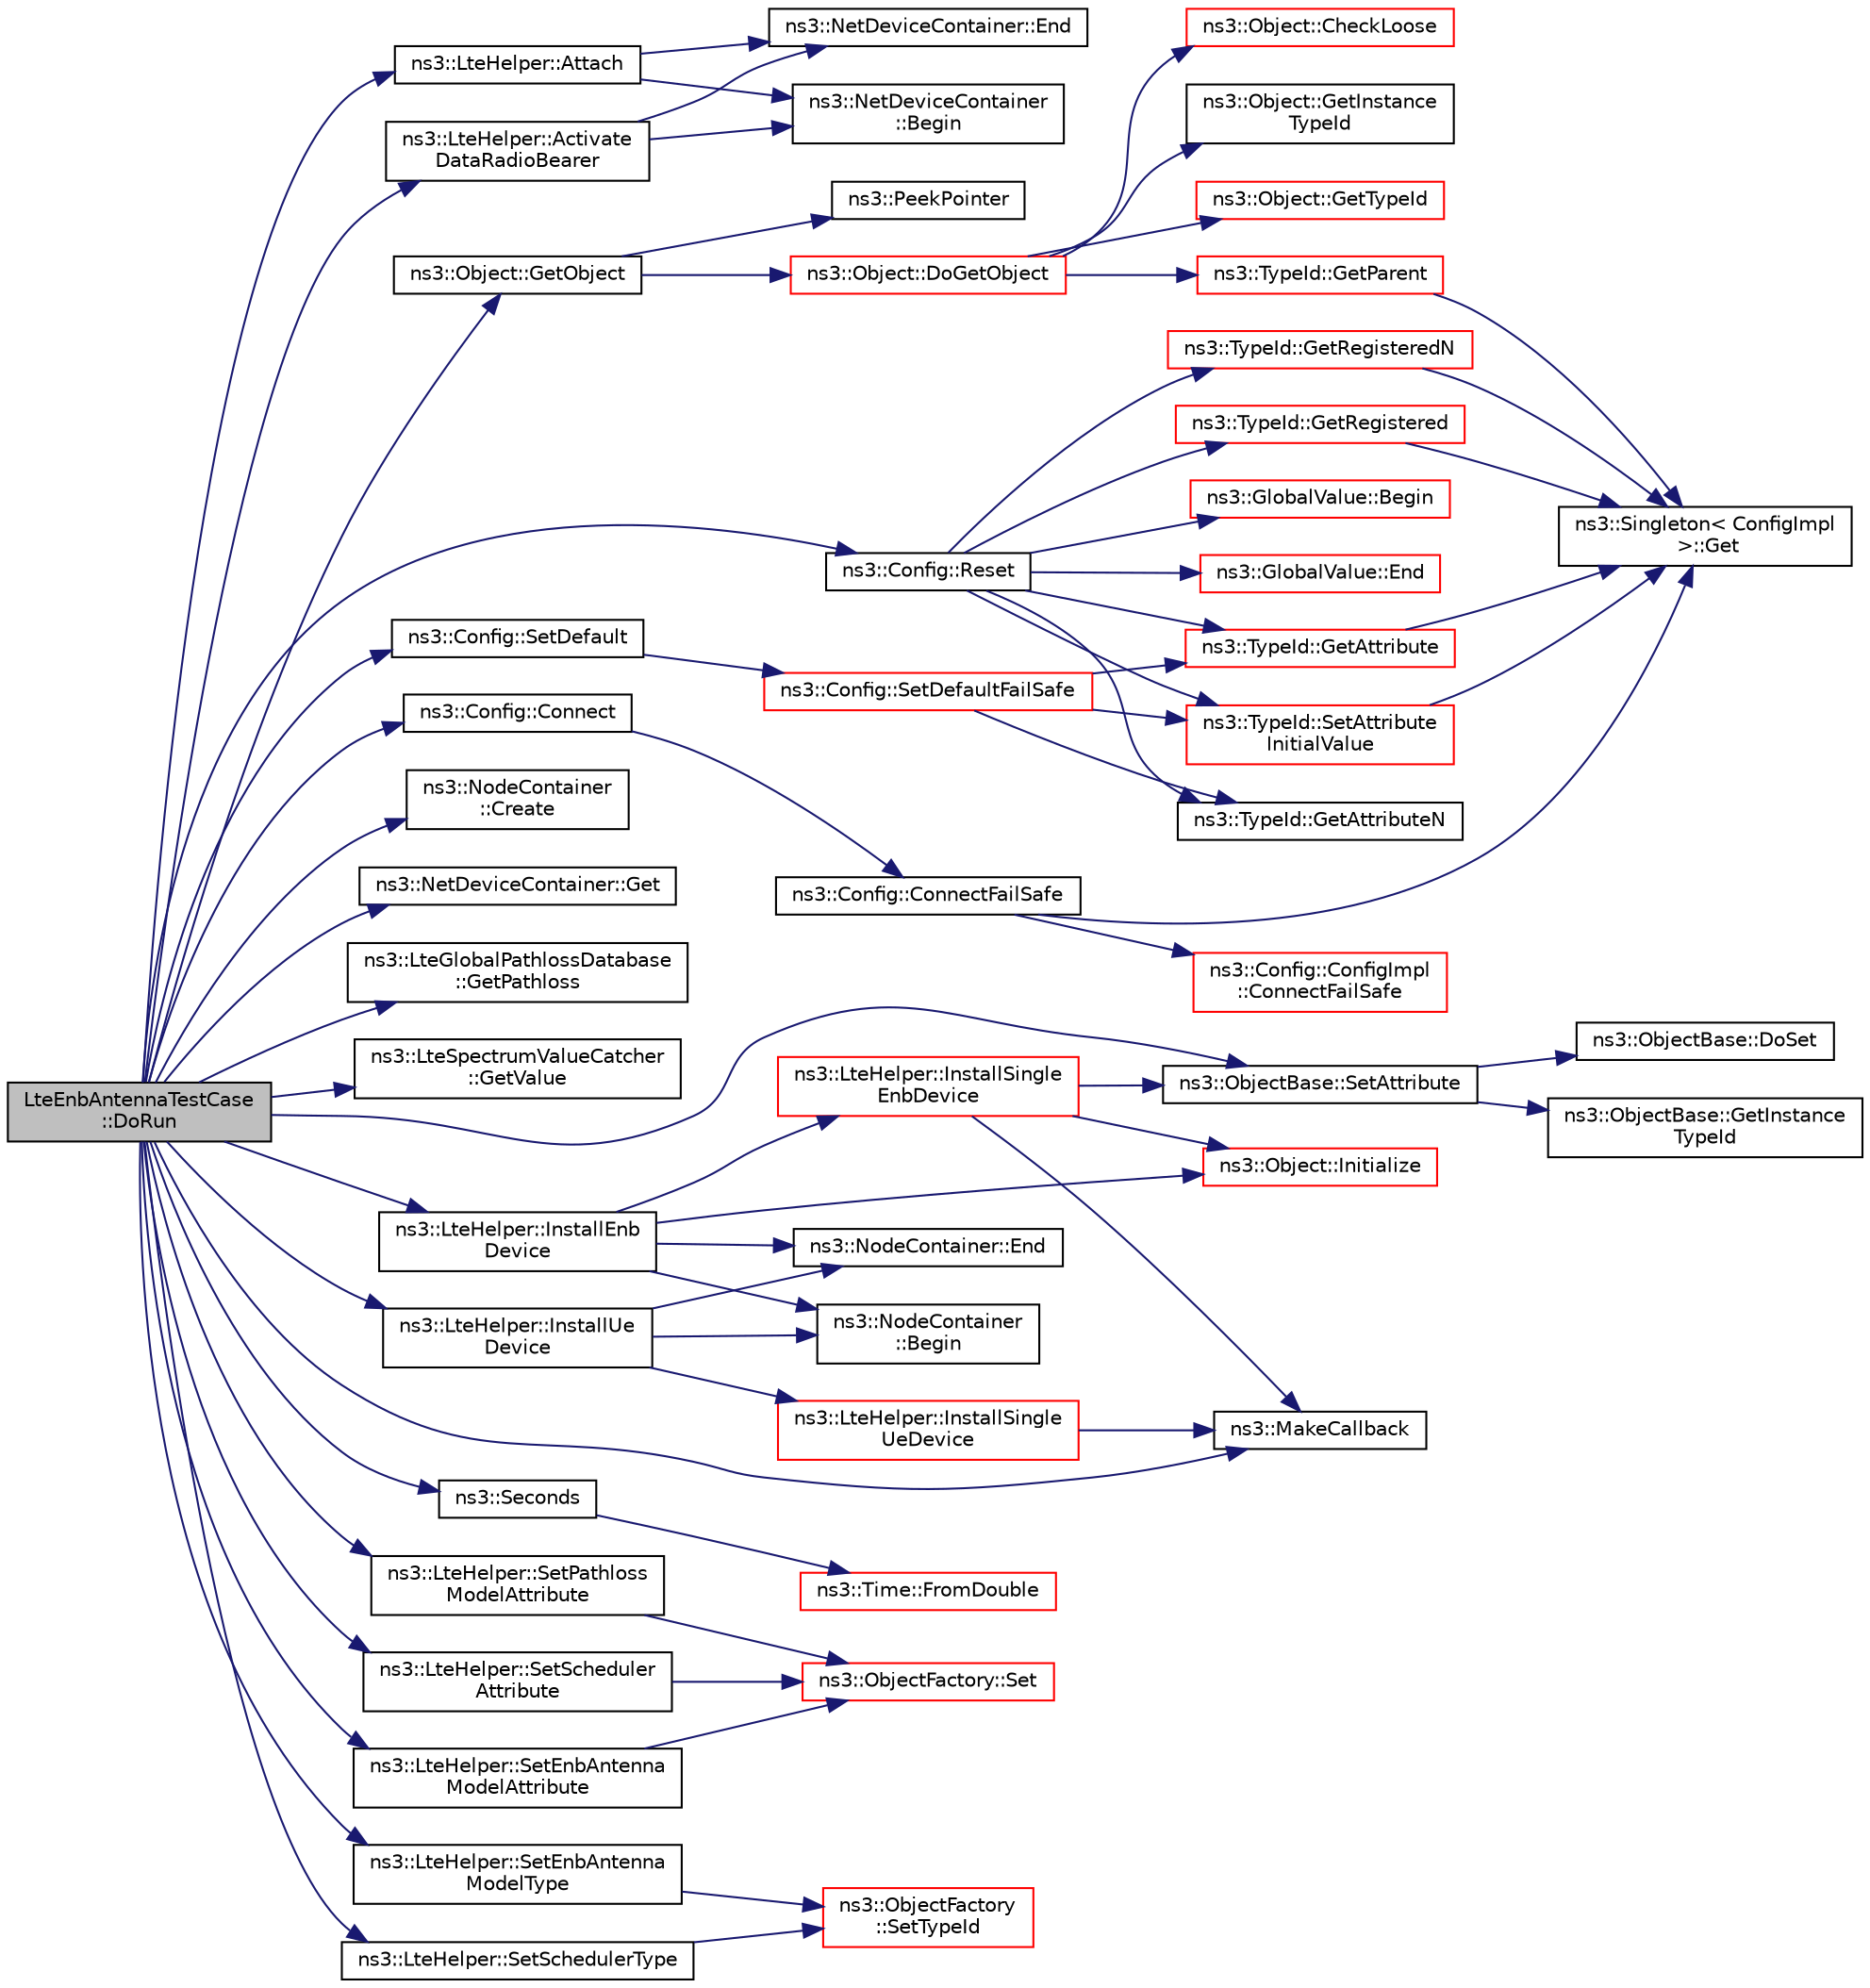 digraph "LteEnbAntennaTestCase::DoRun"
{
 // LATEX_PDF_SIZE
  edge [fontname="Helvetica",fontsize="10",labelfontname="Helvetica",labelfontsize="10"];
  node [fontname="Helvetica",fontsize="10",shape=record];
  rankdir="LR";
  Node1 [label="LteEnbAntennaTestCase\l::DoRun",height=0.2,width=0.4,color="black", fillcolor="grey75", style="filled", fontcolor="black",tooltip="Implementation to actually run this TestCase."];
  Node1 -> Node2 [color="midnightblue",fontsize="10",style="solid",fontname="Helvetica"];
  Node2 [label="ns3::LteHelper::Activate\lDataRadioBearer",height=0.2,width=0.4,color="black", fillcolor="white", style="filled",URL="$classns3_1_1_lte_helper.html#ac896e16cf162e4beeaa292d39ab1b700",tooltip="Activate a Data Radio Bearer on a given UE devices (for LTE-only simulation)."];
  Node2 -> Node3 [color="midnightblue",fontsize="10",style="solid",fontname="Helvetica"];
  Node3 [label="ns3::NetDeviceContainer\l::Begin",height=0.2,width=0.4,color="black", fillcolor="white", style="filled",URL="$classns3_1_1_net_device_container.html#a4ddc336af319061f5b61c515f0453242",tooltip="Get an iterator which refers to the first NetDevice in the container."];
  Node2 -> Node4 [color="midnightblue",fontsize="10",style="solid",fontname="Helvetica"];
  Node4 [label="ns3::NetDeviceContainer::End",height=0.2,width=0.4,color="black", fillcolor="white", style="filled",URL="$classns3_1_1_net_device_container.html#a436d9df206570861f96c3f278eaccb92",tooltip="Get an iterator which indicates past-the-last NetDevice in the container."];
  Node1 -> Node5 [color="midnightblue",fontsize="10",style="solid",fontname="Helvetica"];
  Node5 [label="ns3::LteHelper::Attach",height=0.2,width=0.4,color="black", fillcolor="white", style="filled",URL="$classns3_1_1_lte_helper.html#a9466743f826aa2652a87907b7f0a1c87",tooltip="Enables automatic attachment of a set of UE devices to a suitable cell using Idle mode initial cell s..."];
  Node5 -> Node3 [color="midnightblue",fontsize="10",style="solid",fontname="Helvetica"];
  Node5 -> Node4 [color="midnightblue",fontsize="10",style="solid",fontname="Helvetica"];
  Node1 -> Node6 [color="midnightblue",fontsize="10",style="solid",fontname="Helvetica"];
  Node6 [label="ns3::Config::Connect",height=0.2,width=0.4,color="black", fillcolor="white", style="filled",URL="$group__config.html#ga4014f151241cd0939b6cb64409605736",tooltip=" "];
  Node6 -> Node7 [color="midnightblue",fontsize="10",style="solid",fontname="Helvetica"];
  Node7 [label="ns3::Config::ConnectFailSafe",height=0.2,width=0.4,color="black", fillcolor="white", style="filled",URL="$namespacens3_1_1_config.html#aad60d6903a15881b81e982ad5312114a",tooltip="This function will attempt to find all trace sources which match the input path and will then connect..."];
  Node7 -> Node8 [color="midnightblue",fontsize="10",style="solid",fontname="Helvetica"];
  Node8 [label="ns3::Config::ConfigImpl\l::ConnectFailSafe",height=0.2,width=0.4,color="red", fillcolor="white", style="filled",URL="$classns3_1_1_config_1_1_config_impl.html#a5761c70117341e4ea296917bc095e6c0",tooltip="This function will attempt to find all trace sources which match the input path and will then connect..."];
  Node7 -> Node12 [color="midnightblue",fontsize="10",style="solid",fontname="Helvetica"];
  Node12 [label="ns3::Singleton\< ConfigImpl\l \>::Get",height=0.2,width=0.4,color="black", fillcolor="white", style="filled",URL="$classns3_1_1_singleton.html#a80a2cd3c25a27ea72add7a9f7a141ffa",tooltip="Get a pointer to the singleton instance."];
  Node1 -> Node13 [color="midnightblue",fontsize="10",style="solid",fontname="Helvetica"];
  Node13 [label="ns3::NodeContainer\l::Create",height=0.2,width=0.4,color="black", fillcolor="white", style="filled",URL="$classns3_1_1_node_container.html#a787f059e2813e8b951cc6914d11dfe69",tooltip="Create n nodes and append pointers to them to the end of this NodeContainer."];
  Node1 -> Node14 [color="midnightblue",fontsize="10",style="solid",fontname="Helvetica"];
  Node14 [label="ns3::NetDeviceContainer::Get",height=0.2,width=0.4,color="black", fillcolor="white", style="filled",URL="$classns3_1_1_net_device_container.html#ae114b3a9fc193fee40c07e4a4207aef4",tooltip="Get the Ptr<NetDevice> stored in this container at a given index."];
  Node1 -> Node15 [color="midnightblue",fontsize="10",style="solid",fontname="Helvetica"];
  Node15 [label="ns3::Object::GetObject",height=0.2,width=0.4,color="black", fillcolor="white", style="filled",URL="$classns3_1_1_object.html#ad21f5401ff705cd29c37f931ea3afc18",tooltip="Get a pointer to the requested aggregated Object."];
  Node15 -> Node16 [color="midnightblue",fontsize="10",style="solid",fontname="Helvetica"];
  Node16 [label="ns3::Object::DoGetObject",height=0.2,width=0.4,color="red", fillcolor="white", style="filled",URL="$classns3_1_1_object.html#a7c009975f7c0994cb47a69f713745e0a",tooltip="Find an Object of TypeId tid in the aggregates of this Object."];
  Node16 -> Node17 [color="midnightblue",fontsize="10",style="solid",fontname="Helvetica"];
  Node17 [label="ns3::Object::CheckLoose",height=0.2,width=0.4,color="red", fillcolor="white", style="filled",URL="$classns3_1_1_object.html#a33b1d1c52665f27a2fd4857aef5618f2",tooltip="Check if any aggregated Objects have non-zero reference counts."];
  Node16 -> Node19 [color="midnightblue",fontsize="10",style="solid",fontname="Helvetica"];
  Node19 [label="ns3::Object::GetInstance\lTypeId",height=0.2,width=0.4,color="black", fillcolor="white", style="filled",URL="$classns3_1_1_object.html#a9a0bc0211cfab9842e1046b5c5810e5a",tooltip="Get the most derived TypeId for this Object."];
  Node16 -> Node20 [color="midnightblue",fontsize="10",style="solid",fontname="Helvetica"];
  Node20 [label="ns3::TypeId::GetParent",height=0.2,width=0.4,color="red", fillcolor="white", style="filled",URL="$classns3_1_1_type_id.html#ab84f81aee52154af39a8668b59c89d63",tooltip="Get the parent of this TypeId."];
  Node20 -> Node12 [color="midnightblue",fontsize="10",style="solid",fontname="Helvetica"];
  Node16 -> Node24 [color="midnightblue",fontsize="10",style="solid",fontname="Helvetica"];
  Node24 [label="ns3::Object::GetTypeId",height=0.2,width=0.4,color="red", fillcolor="white", style="filled",URL="$classns3_1_1_object.html#a1d040243983ab74ec923bde26d7cb7e7",tooltip="Register this type."];
  Node15 -> Node29 [color="midnightblue",fontsize="10",style="solid",fontname="Helvetica"];
  Node29 [label="ns3::PeekPointer",height=0.2,width=0.4,color="black", fillcolor="white", style="filled",URL="$namespacens3.html#af2a7557fe9afdd98d8f6f8f6e412cf5a",tooltip=" "];
  Node1 -> Node30 [color="midnightblue",fontsize="10",style="solid",fontname="Helvetica"];
  Node30 [label="ns3::LteGlobalPathlossDatabase\l::GetPathloss",height=0.2,width=0.4,color="black", fillcolor="white", style="filled",URL="$classns3_1_1_lte_global_pathloss_database.html#a06da4a86a140c90b2dad5f5fad9868f3",tooltip=" "];
  Node1 -> Node31 [color="midnightblue",fontsize="10",style="solid",fontname="Helvetica"];
  Node31 [label="ns3::LteSpectrumValueCatcher\l::GetValue",height=0.2,width=0.4,color="black", fillcolor="white", style="filled",URL="$classns3_1_1_lte_spectrum_value_catcher.html#ac0f438e153b19df0aee089578d4a22a9",tooltip=" "];
  Node1 -> Node32 [color="midnightblue",fontsize="10",style="solid",fontname="Helvetica"];
  Node32 [label="ns3::LteHelper::InstallEnb\lDevice",height=0.2,width=0.4,color="black", fillcolor="white", style="filled",URL="$classns3_1_1_lte_helper.html#a5e009ad35ef85f46b5a6099263f15a03",tooltip="Create a set of eNodeB devices."];
  Node32 -> Node33 [color="midnightblue",fontsize="10",style="solid",fontname="Helvetica"];
  Node33 [label="ns3::NodeContainer\l::Begin",height=0.2,width=0.4,color="black", fillcolor="white", style="filled",URL="$classns3_1_1_node_container.html#a2bfe1f50688c96e0888b1907e1e2f324",tooltip="Get an iterator which refers to the first Node in the container."];
  Node32 -> Node34 [color="midnightblue",fontsize="10",style="solid",fontname="Helvetica"];
  Node34 [label="ns3::NodeContainer::End",height=0.2,width=0.4,color="black", fillcolor="white", style="filled",URL="$classns3_1_1_node_container.html#a4904853b5d3e86f622a2ef8b4e959e08",tooltip="Get an iterator which indicates past-the-last Node in the container."];
  Node32 -> Node35 [color="midnightblue",fontsize="10",style="solid",fontname="Helvetica"];
  Node35 [label="ns3::Object::Initialize",height=0.2,width=0.4,color="red", fillcolor="white", style="filled",URL="$classns3_1_1_object.html#af4411cb29971772fcd09203474a95078",tooltip="Invoke DoInitialize on all Objects aggregated to this one."];
  Node32 -> Node37 [color="midnightblue",fontsize="10",style="solid",fontname="Helvetica"];
  Node37 [label="ns3::LteHelper::InstallSingle\lEnbDevice",height=0.2,width=0.4,color="red", fillcolor="white", style="filled",URL="$classns3_1_1_lte_helper.html#afac168014c3a4ac5c30bfd7c1d09cb96",tooltip="Create an eNodeB device (LteEnbNetDevice) on the given node."];
  Node37 -> Node35 [color="midnightblue",fontsize="10",style="solid",fontname="Helvetica"];
  Node37 -> Node101 [color="midnightblue",fontsize="10",style="solid",fontname="Helvetica"];
  Node101 [label="ns3::MakeCallback",height=0.2,width=0.4,color="black", fillcolor="white", style="filled",URL="$namespacens3.html#af1dde3c04374147fca0cfe3b0766d664",tooltip="Build Callbacks for class method members which take varying numbers of arguments and potentially retu..."];
  Node37 -> Node115 [color="midnightblue",fontsize="10",style="solid",fontname="Helvetica"];
  Node115 [label="ns3::ObjectBase::SetAttribute",height=0.2,width=0.4,color="black", fillcolor="white", style="filled",URL="$classns3_1_1_object_base.html#ac60245d3ea4123bbc9b1d391f1f6592f",tooltip="Set a single attribute, raising fatal errors if unsuccessful."];
  Node115 -> Node41 [color="midnightblue",fontsize="10",style="solid",fontname="Helvetica"];
  Node41 [label="ns3::ObjectBase::DoSet",height=0.2,width=0.4,color="black", fillcolor="white", style="filled",URL="$classns3_1_1_object_base.html#afe5f2f7b2fabc99aa33f9bb434e3b695",tooltip="Attempt to set the value referenced by the accessor spec to a valid value according to the checker,..."];
  Node115 -> Node49 [color="midnightblue",fontsize="10",style="solid",fontname="Helvetica"];
  Node49 [label="ns3::ObjectBase::GetInstance\lTypeId",height=0.2,width=0.4,color="black", fillcolor="white", style="filled",URL="$classns3_1_1_object_base.html#abe5b43a6f5b99a92a4c3122db31f06fb",tooltip="Get the most derived TypeId for this Object."];
  Node1 -> Node120 [color="midnightblue",fontsize="10",style="solid",fontname="Helvetica"];
  Node120 [label="ns3::LteHelper::InstallUe\lDevice",height=0.2,width=0.4,color="black", fillcolor="white", style="filled",URL="$classns3_1_1_lte_helper.html#ac9cd932d7de92811cfa953c2e3b2fc9f",tooltip="Create a set of UE devices."];
  Node120 -> Node33 [color="midnightblue",fontsize="10",style="solid",fontname="Helvetica"];
  Node120 -> Node34 [color="midnightblue",fontsize="10",style="solid",fontname="Helvetica"];
  Node120 -> Node121 [color="midnightblue",fontsize="10",style="solid",fontname="Helvetica"];
  Node121 [label="ns3::LteHelper::InstallSingle\lUeDevice",height=0.2,width=0.4,color="red", fillcolor="white", style="filled",URL="$classns3_1_1_lte_helper.html#afa6e13db5742241f48f8f4b8533b67f6",tooltip="Create a UE device (LteUeNetDevice) on the given node."];
  Node121 -> Node101 [color="midnightblue",fontsize="10",style="solid",fontname="Helvetica"];
  Node1 -> Node101 [color="midnightblue",fontsize="10",style="solid",fontname="Helvetica"];
  Node1 -> Node162 [color="midnightblue",fontsize="10",style="solid",fontname="Helvetica"];
  Node162 [label="ns3::Config::Reset",height=0.2,width=0.4,color="black", fillcolor="white", style="filled",URL="$group__config.html#ga2c1b65724f42f8c72276d7e7ad6df6db",tooltip="Reset the initial value of every attribute as well as the value of every global to what they were bef..."];
  Node162 -> Node163 [color="midnightblue",fontsize="10",style="solid",fontname="Helvetica"];
  Node163 [label="ns3::GlobalValue::Begin",height=0.2,width=0.4,color="red", fillcolor="white", style="filled",URL="$classns3_1_1_global_value.html#acdeb71b28fe45d98523a2168e8807d83",tooltip="The Begin iterator."];
  Node162 -> Node165 [color="midnightblue",fontsize="10",style="solid",fontname="Helvetica"];
  Node165 [label="ns3::GlobalValue::End",height=0.2,width=0.4,color="red", fillcolor="white", style="filled",URL="$classns3_1_1_global_value.html#a2488c329999cf507cc7f7aeb173a4a75",tooltip="The End iterator."];
  Node162 -> Node43 [color="midnightblue",fontsize="10",style="solid",fontname="Helvetica"];
  Node43 [label="ns3::TypeId::GetAttribute",height=0.2,width=0.4,color="red", fillcolor="white", style="filled",URL="$classns3_1_1_type_id.html#a796434fa73c5e54a9a86f24144d13738",tooltip="Get Attribute information by index."];
  Node43 -> Node12 [color="midnightblue",fontsize="10",style="solid",fontname="Helvetica"];
  Node162 -> Node48 [color="midnightblue",fontsize="10",style="solid",fontname="Helvetica"];
  Node48 [label="ns3::TypeId::GetAttributeN",height=0.2,width=0.4,color="black", fillcolor="white", style="filled",URL="$classns3_1_1_type_id.html#a1245644561332f12386451406295a8d8",tooltip="Get the number of attributes."];
  Node162 -> Node166 [color="midnightblue",fontsize="10",style="solid",fontname="Helvetica"];
  Node166 [label="ns3::TypeId::GetRegistered",height=0.2,width=0.4,color="red", fillcolor="white", style="filled",URL="$classns3_1_1_type_id.html#a8ae1cde65c16fc46c9c8608c73e4c4c6",tooltip="Get a TypeId by index."];
  Node166 -> Node12 [color="midnightblue",fontsize="10",style="solid",fontname="Helvetica"];
  Node162 -> Node167 [color="midnightblue",fontsize="10",style="solid",fontname="Helvetica"];
  Node167 [label="ns3::TypeId::GetRegisteredN",height=0.2,width=0.4,color="red", fillcolor="white", style="filled",URL="$classns3_1_1_type_id.html#a417a9eda3c3065a8fa7650d7e06177a0",tooltip="Get the number of registered TypeIds."];
  Node167 -> Node12 [color="midnightblue",fontsize="10",style="solid",fontname="Helvetica"];
  Node162 -> Node169 [color="midnightblue",fontsize="10",style="solid",fontname="Helvetica"];
  Node169 [label="ns3::TypeId::SetAttribute\lInitialValue",height=0.2,width=0.4,color="red", fillcolor="white", style="filled",URL="$classns3_1_1_type_id.html#a089c146e3e0a805304bee18c976556d7",tooltip="Set the initial value of an Attribute."];
  Node169 -> Node12 [color="midnightblue",fontsize="10",style="solid",fontname="Helvetica"];
  Node1 -> Node171 [color="midnightblue",fontsize="10",style="solid",fontname="Helvetica"];
  Node171 [label="ns3::Seconds",height=0.2,width=0.4,color="black", fillcolor="white", style="filled",URL="$group__timecivil.html#ga33c34b816f8ff6628e33d5c8e9713b9e",tooltip="Construct a Time in the indicated unit."];
  Node171 -> Node146 [color="midnightblue",fontsize="10",style="solid",fontname="Helvetica"];
  Node146 [label="ns3::Time::FromDouble",height=0.2,width=0.4,color="red", fillcolor="white", style="filled",URL="$classns3_1_1_time.html#a60e845f4a74e62495b86356afe604cb4",tooltip="Create a Time equal to value in unit unit."];
  Node1 -> Node115 [color="midnightblue",fontsize="10",style="solid",fontname="Helvetica"];
  Node1 -> Node172 [color="midnightblue",fontsize="10",style="solid",fontname="Helvetica"];
  Node172 [label="ns3::Config::SetDefault",height=0.2,width=0.4,color="black", fillcolor="white", style="filled",URL="$group__config.html#ga2e7882df849d8ba4aaad31c934c40c06",tooltip=" "];
  Node172 -> Node173 [color="midnightblue",fontsize="10",style="solid",fontname="Helvetica"];
  Node173 [label="ns3::Config::SetDefaultFailSafe",height=0.2,width=0.4,color="red", fillcolor="white", style="filled",URL="$group__config.html#gaf35c9ecdf51c959f397e973f9335de54",tooltip=" "];
  Node173 -> Node43 [color="midnightblue",fontsize="10",style="solid",fontname="Helvetica"];
  Node173 -> Node48 [color="midnightblue",fontsize="10",style="solid",fontname="Helvetica"];
  Node173 -> Node169 [color="midnightblue",fontsize="10",style="solid",fontname="Helvetica"];
  Node1 -> Node176 [color="midnightblue",fontsize="10",style="solid",fontname="Helvetica"];
  Node176 [label="ns3::LteHelper::SetEnbAntenna\lModelAttribute",height=0.2,width=0.4,color="black", fillcolor="white", style="filled",URL="$classns3_1_1_lte_helper.html#ac0c1bc4eddaf7f8711f282cb681f99c5",tooltip="Set an attribute for the eNodeB antenna model to be created."];
  Node176 -> Node177 [color="midnightblue",fontsize="10",style="solid",fontname="Helvetica"];
  Node177 [label="ns3::ObjectFactory::Set",height=0.2,width=0.4,color="red", fillcolor="white", style="filled",URL="$classns3_1_1_object_factory.html#a3c9d5ed564f08ab4427e113bcc48e1d4",tooltip="Set an attribute to be set during construction."];
  Node1 -> Node183 [color="midnightblue",fontsize="10",style="solid",fontname="Helvetica"];
  Node183 [label="ns3::LteHelper::SetEnbAntenna\lModelType",height=0.2,width=0.4,color="black", fillcolor="white", style="filled",URL="$classns3_1_1_lte_helper.html#a758494fc0edaeaf7f311c6aa1c0b42d9",tooltip="Set the type of antenna model to be used by eNodeB devices."];
  Node183 -> Node85 [color="midnightblue",fontsize="10",style="solid",fontname="Helvetica"];
  Node85 [label="ns3::ObjectFactory\l::SetTypeId",height=0.2,width=0.4,color="red", fillcolor="white", style="filled",URL="$classns3_1_1_object_factory.html#a77dcd099064038a1eb7a6b8251229ec3",tooltip="Set the TypeId of the Objects to be created by this factory."];
  Node1 -> Node184 [color="midnightblue",fontsize="10",style="solid",fontname="Helvetica"];
  Node184 [label="ns3::LteHelper::SetPathloss\lModelAttribute",height=0.2,width=0.4,color="black", fillcolor="white", style="filled",URL="$classns3_1_1_lte_helper.html#aa96ebbd6845ca61c2b5e08e84481a348",tooltip="Set an attribute for the path loss models to be created."];
  Node184 -> Node177 [color="midnightblue",fontsize="10",style="solid",fontname="Helvetica"];
  Node1 -> Node185 [color="midnightblue",fontsize="10",style="solid",fontname="Helvetica"];
  Node185 [label="ns3::LteHelper::SetScheduler\lAttribute",height=0.2,width=0.4,color="black", fillcolor="white", style="filled",URL="$classns3_1_1_lte_helper.html#a38f8c7f4592b31c0f3dedb53e7909742",tooltip="Set an attribute for the scheduler to be created."];
  Node185 -> Node177 [color="midnightblue",fontsize="10",style="solid",fontname="Helvetica"];
  Node1 -> Node186 [color="midnightblue",fontsize="10",style="solid",fontname="Helvetica"];
  Node186 [label="ns3::LteHelper::SetSchedulerType",height=0.2,width=0.4,color="black", fillcolor="white", style="filled",URL="$classns3_1_1_lte_helper.html#a8f86e55b8b80a81732c4b2df00fb25d5",tooltip="Set the type of scheduler to be used by eNodeB devices."];
  Node186 -> Node85 [color="midnightblue",fontsize="10",style="solid",fontname="Helvetica"];
}
